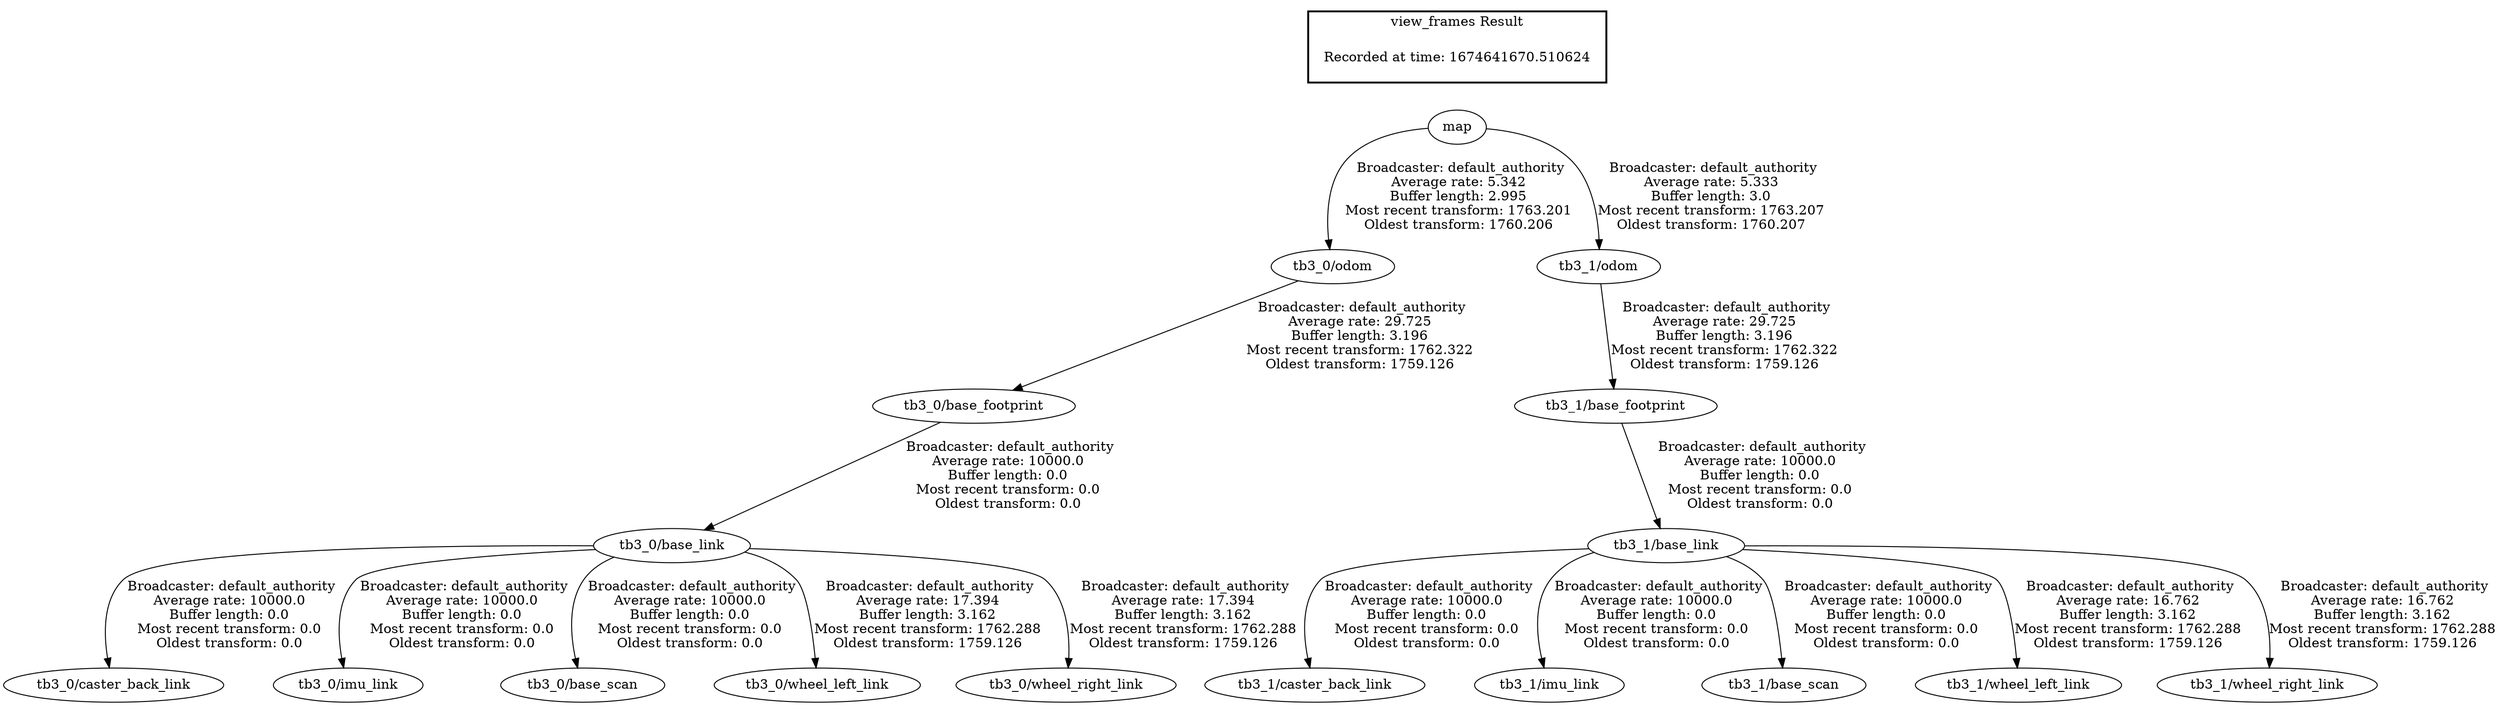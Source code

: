 digraph G {
"tb3_0/odom" -> "tb3_0/base_footprint"[label=" Broadcaster: default_authority\nAverage rate: 29.725\nBuffer length: 3.196\nMost recent transform: 1762.322\nOldest transform: 1759.126\n"];
"map" -> "tb3_0/odom"[label=" Broadcaster: default_authority\nAverage rate: 5.342\nBuffer length: 2.995\nMost recent transform: 1763.201\nOldest transform: 1760.206\n"];
"tb3_1/base_footprint" -> "tb3_1/base_link"[label=" Broadcaster: default_authority\nAverage rate: 10000.0\nBuffer length: 0.0\nMost recent transform: 0.0\nOldest transform: 0.0\n"];
"tb3_1/odom" -> "tb3_1/base_footprint"[label=" Broadcaster: default_authority\nAverage rate: 29.725\nBuffer length: 3.196\nMost recent transform: 1762.322\nOldest transform: 1759.126\n"];
"tb3_1/base_link" -> "tb3_1/caster_back_link"[label=" Broadcaster: default_authority\nAverage rate: 10000.0\nBuffer length: 0.0\nMost recent transform: 0.0\nOldest transform: 0.0\n"];
"tb3_1/base_link" -> "tb3_1/imu_link"[label=" Broadcaster: default_authority\nAverage rate: 10000.0\nBuffer length: 0.0\nMost recent transform: 0.0\nOldest transform: 0.0\n"];
"tb3_1/base_link" -> "tb3_1/base_scan"[label=" Broadcaster: default_authority\nAverage rate: 10000.0\nBuffer length: 0.0\nMost recent transform: 0.0\nOldest transform: 0.0\n"];
"map" -> "tb3_1/odom"[label=" Broadcaster: default_authority\nAverage rate: 5.333\nBuffer length: 3.0\nMost recent transform: 1763.207\nOldest transform: 1760.207\n"];
"tb3_0/base_footprint" -> "tb3_0/base_link"[label=" Broadcaster: default_authority\nAverage rate: 10000.0\nBuffer length: 0.0\nMost recent transform: 0.0\nOldest transform: 0.0\n"];
"tb3_0/base_link" -> "tb3_0/caster_back_link"[label=" Broadcaster: default_authority\nAverage rate: 10000.0\nBuffer length: 0.0\nMost recent transform: 0.0\nOldest transform: 0.0\n"];
"tb3_0/base_link" -> "tb3_0/imu_link"[label=" Broadcaster: default_authority\nAverage rate: 10000.0\nBuffer length: 0.0\nMost recent transform: 0.0\nOldest transform: 0.0\n"];
"tb3_0/base_link" -> "tb3_0/base_scan"[label=" Broadcaster: default_authority\nAverage rate: 10000.0\nBuffer length: 0.0\nMost recent transform: 0.0\nOldest transform: 0.0\n"];
"tb3_0/base_link" -> "tb3_0/wheel_left_link"[label=" Broadcaster: default_authority\nAverage rate: 17.394\nBuffer length: 3.162\nMost recent transform: 1762.288\nOldest transform: 1759.126\n"];
"tb3_0/base_link" -> "tb3_0/wheel_right_link"[label=" Broadcaster: default_authority\nAverage rate: 17.394\nBuffer length: 3.162\nMost recent transform: 1762.288\nOldest transform: 1759.126\n"];
"tb3_1/base_link" -> "tb3_1/wheel_left_link"[label=" Broadcaster: default_authority\nAverage rate: 16.762\nBuffer length: 3.162\nMost recent transform: 1762.288\nOldest transform: 1759.126\n"];
"tb3_1/base_link" -> "tb3_1/wheel_right_link"[label=" Broadcaster: default_authority\nAverage rate: 16.762\nBuffer length: 3.162\nMost recent transform: 1762.288\nOldest transform: 1759.126\n"];
edge [style=invis];
 subgraph cluster_legend { style=bold; color=black; label ="view_frames Result";
"Recorded at time: 1674641670.510624"[ shape=plaintext ] ;
}->"map";
}